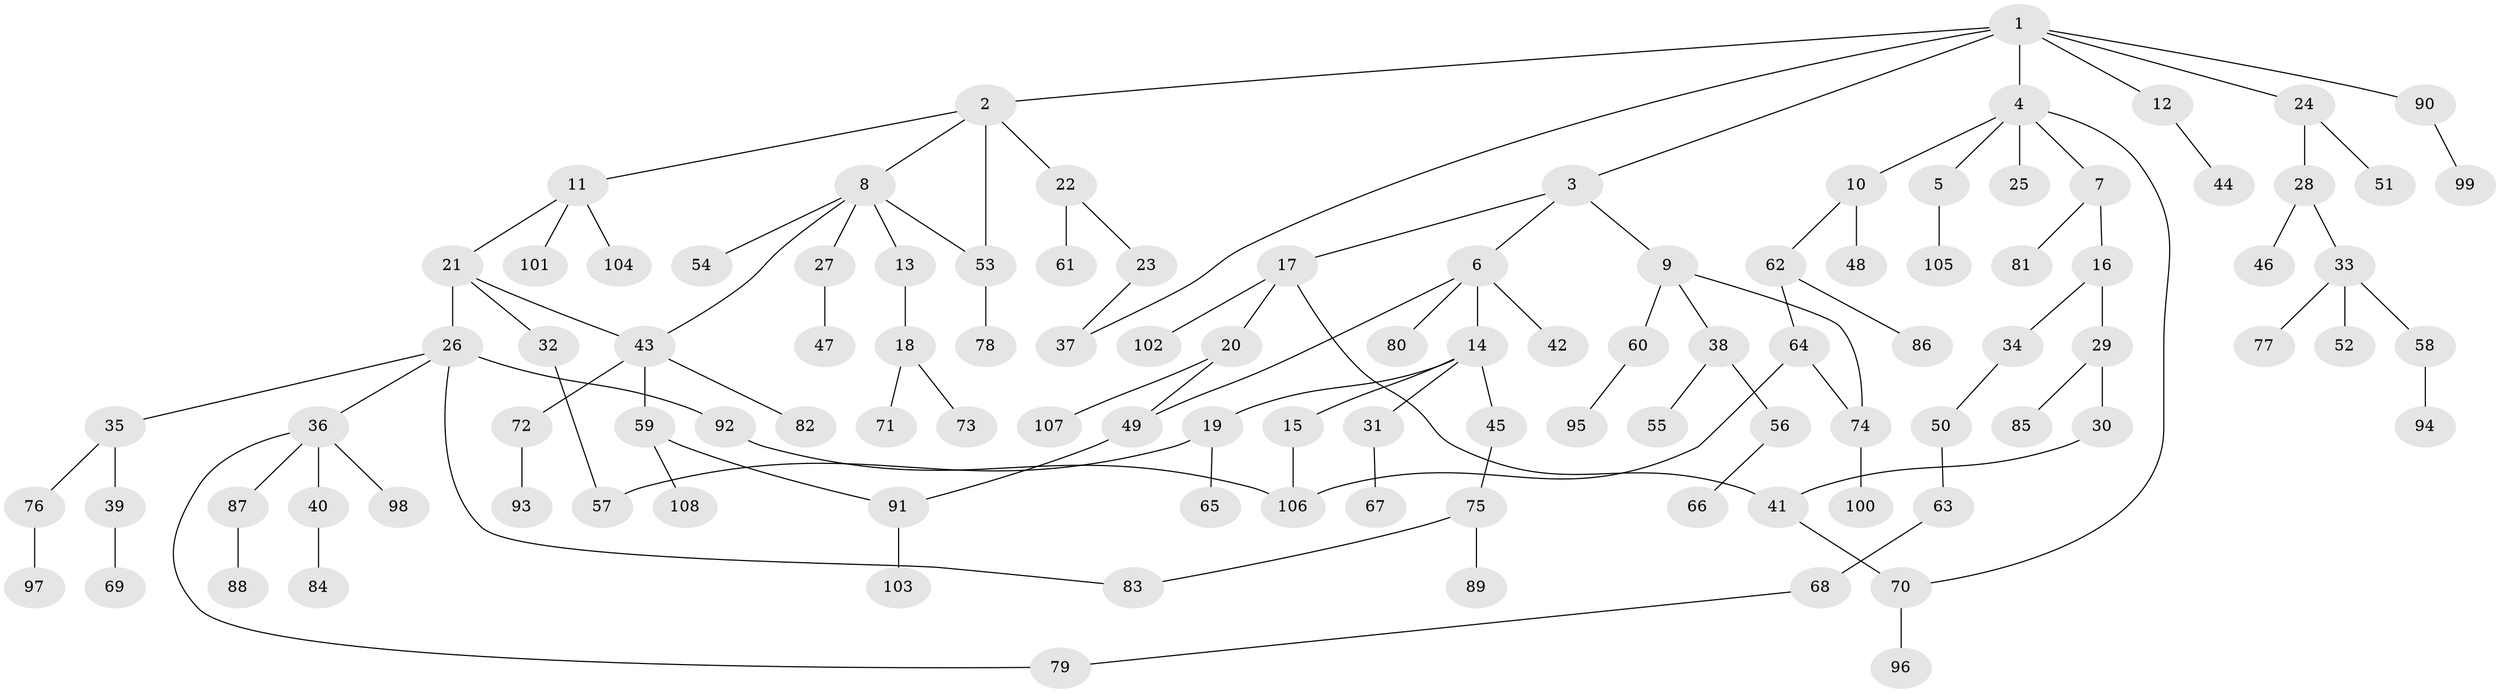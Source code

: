 // Generated by graph-tools (version 1.1) at 2025/41/03/09/25 04:41:06]
// undirected, 108 vertices, 120 edges
graph export_dot {
graph [start="1"]
  node [color=gray90,style=filled];
  1;
  2;
  3;
  4;
  5;
  6;
  7;
  8;
  9;
  10;
  11;
  12;
  13;
  14;
  15;
  16;
  17;
  18;
  19;
  20;
  21;
  22;
  23;
  24;
  25;
  26;
  27;
  28;
  29;
  30;
  31;
  32;
  33;
  34;
  35;
  36;
  37;
  38;
  39;
  40;
  41;
  42;
  43;
  44;
  45;
  46;
  47;
  48;
  49;
  50;
  51;
  52;
  53;
  54;
  55;
  56;
  57;
  58;
  59;
  60;
  61;
  62;
  63;
  64;
  65;
  66;
  67;
  68;
  69;
  70;
  71;
  72;
  73;
  74;
  75;
  76;
  77;
  78;
  79;
  80;
  81;
  82;
  83;
  84;
  85;
  86;
  87;
  88;
  89;
  90;
  91;
  92;
  93;
  94;
  95;
  96;
  97;
  98;
  99;
  100;
  101;
  102;
  103;
  104;
  105;
  106;
  107;
  108;
  1 -- 2;
  1 -- 3;
  1 -- 4;
  1 -- 12;
  1 -- 24;
  1 -- 37;
  1 -- 90;
  2 -- 8;
  2 -- 11;
  2 -- 22;
  2 -- 53;
  3 -- 6;
  3 -- 9;
  3 -- 17;
  4 -- 5;
  4 -- 7;
  4 -- 10;
  4 -- 25;
  4 -- 70;
  5 -- 105;
  6 -- 14;
  6 -- 42;
  6 -- 49;
  6 -- 80;
  7 -- 16;
  7 -- 81;
  8 -- 13;
  8 -- 27;
  8 -- 43;
  8 -- 53;
  8 -- 54;
  9 -- 38;
  9 -- 60;
  9 -- 74;
  10 -- 48;
  10 -- 62;
  11 -- 21;
  11 -- 101;
  11 -- 104;
  12 -- 44;
  13 -- 18;
  14 -- 15;
  14 -- 19;
  14 -- 31;
  14 -- 45;
  15 -- 106;
  16 -- 29;
  16 -- 34;
  17 -- 20;
  17 -- 41;
  17 -- 102;
  18 -- 71;
  18 -- 73;
  19 -- 65;
  19 -- 57;
  20 -- 107;
  20 -- 49;
  21 -- 26;
  21 -- 32;
  21 -- 43;
  22 -- 23;
  22 -- 61;
  23 -- 37;
  24 -- 28;
  24 -- 51;
  26 -- 35;
  26 -- 36;
  26 -- 92;
  26 -- 83;
  27 -- 47;
  28 -- 33;
  28 -- 46;
  29 -- 30;
  29 -- 85;
  30 -- 41;
  31 -- 67;
  32 -- 57;
  33 -- 52;
  33 -- 58;
  33 -- 77;
  34 -- 50;
  35 -- 39;
  35 -- 76;
  36 -- 40;
  36 -- 87;
  36 -- 98;
  36 -- 79;
  38 -- 55;
  38 -- 56;
  39 -- 69;
  40 -- 84;
  41 -- 70;
  43 -- 59;
  43 -- 72;
  43 -- 82;
  45 -- 75;
  49 -- 91;
  50 -- 63;
  53 -- 78;
  56 -- 66;
  58 -- 94;
  59 -- 91;
  59 -- 108;
  60 -- 95;
  62 -- 64;
  62 -- 86;
  63 -- 68;
  64 -- 74;
  64 -- 106;
  68 -- 79;
  70 -- 96;
  72 -- 93;
  74 -- 100;
  75 -- 83;
  75 -- 89;
  76 -- 97;
  87 -- 88;
  90 -- 99;
  91 -- 103;
  92 -- 106;
}

